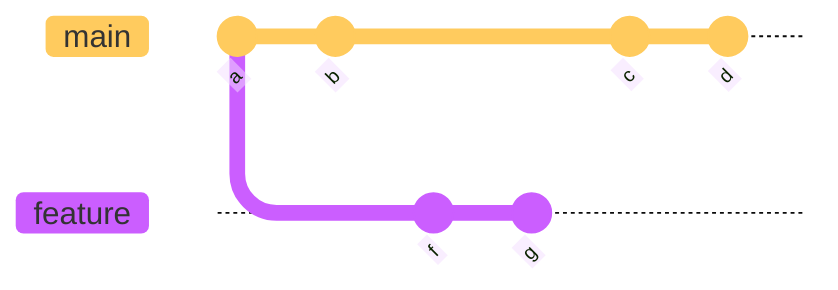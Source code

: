 %%{init: { 'logLevel': 'debug', 'theme': 'base', 'gitGraph': {'showBranches': true, 'showCommitLabel':true}} }%%
gitGraph
     commit id:"a"
     branch feature order: 1
     checkout main
     commit id:"b"
     checkout feature
     commit id:"f"
     commit id:"g"
     checkout main
     commit id:"c"
     commit id:"d"
